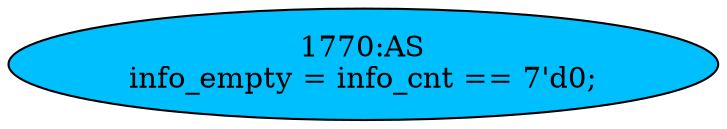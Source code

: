 strict digraph "" {
	node [label="\N"];
	"1770:AS"	 [ast="<pyverilog.vparser.ast.Assign object at 0x7f44f6bb56d0>",
		def_var="['info_empty']",
		fillcolor=deepskyblue,
		label="1770:AS
info_empty = info_cnt == 7'd0;",
		statements="[]",
		style=filled,
		typ=Assign,
		use_var="['info_cnt']"];
}
